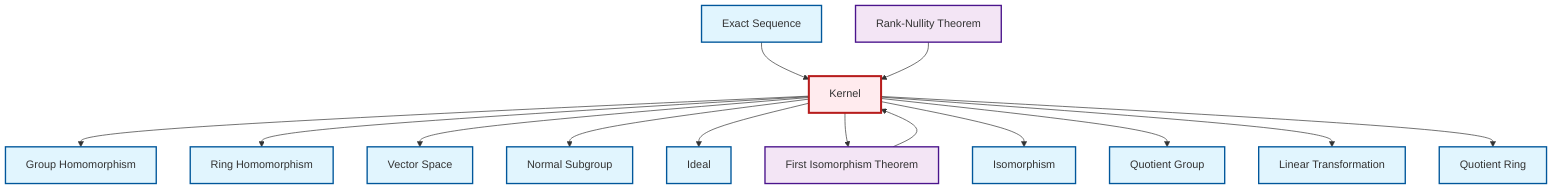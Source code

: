 graph TD
    classDef definition fill:#e1f5fe,stroke:#01579b,stroke-width:2px
    classDef theorem fill:#f3e5f5,stroke:#4a148c,stroke-width:2px
    classDef axiom fill:#fff3e0,stroke:#e65100,stroke-width:2px
    classDef example fill:#e8f5e9,stroke:#1b5e20,stroke-width:2px
    classDef current fill:#ffebee,stroke:#b71c1c,stroke-width:3px
    def-isomorphism["Isomorphism"]:::definition
    def-vector-space["Vector Space"]:::definition
    def-exact-sequence["Exact Sequence"]:::definition
    def-homomorphism["Group Homomorphism"]:::definition
    def-ring-homomorphism["Ring Homomorphism"]:::definition
    thm-first-isomorphism["First Isomorphism Theorem"]:::theorem
    def-kernel["Kernel"]:::definition
    thm-rank-nullity["Rank-Nullity Theorem"]:::theorem
    def-quotient-group["Quotient Group"]:::definition
    def-ideal["Ideal"]:::definition
    def-quotient-ring["Quotient Ring"]:::definition
    def-linear-transformation["Linear Transformation"]:::definition
    def-normal-subgroup["Normal Subgroup"]:::definition
    def-kernel --> def-homomorphism
    def-kernel --> def-ring-homomorphism
    def-kernel --> def-vector-space
    def-kernel --> def-normal-subgroup
    def-kernel --> def-ideal
    def-exact-sequence --> def-kernel
    thm-first-isomorphism --> def-kernel
    def-kernel --> thm-first-isomorphism
    def-kernel --> def-isomorphism
    def-kernel --> def-quotient-group
    thm-rank-nullity --> def-kernel
    def-kernel --> def-linear-transformation
    def-kernel --> def-quotient-ring
    class def-kernel current